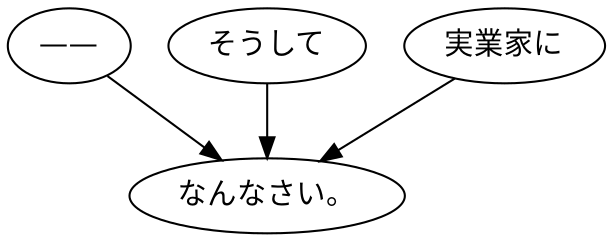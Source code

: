 digraph graph3113 {
	node0 [label="——"];
	node1 [label="そうして"];
	node2 [label="実業家に"];
	node3 [label="なんなさい。"];
	node0 -> node3;
	node1 -> node3;
	node2 -> node3;
}
